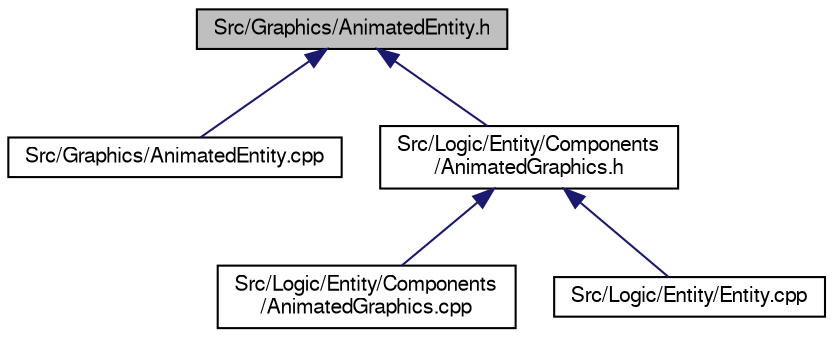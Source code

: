 digraph "Src/Graphics/AnimatedEntity.h"
{
  edge [fontname="FreeSans",fontsize="10",labelfontname="FreeSans",labelfontsize="10"];
  node [fontname="FreeSans",fontsize="10",shape=record];
  Node1 [label="Src/Graphics/AnimatedEntity.h",height=0.2,width=0.4,color="black", fillcolor="grey75", style="filled", fontcolor="black"];
  Node1 -> Node2 [dir="back",color="midnightblue",fontsize="10",style="solid",fontname="FreeSans"];
  Node2 [label="Src/Graphics/AnimatedEntity.cpp",height=0.2,width=0.4,color="black", fillcolor="white", style="filled",URL="$_animated_entity_8cpp.html",tooltip="Contiene la implementación de la clase que representa una entidad gráfica con animaciones. "];
  Node1 -> Node3 [dir="back",color="midnightblue",fontsize="10",style="solid",fontname="FreeSans"];
  Node3 [label="Src/Logic/Entity/Components\l/AnimatedGraphics.h",height=0.2,width=0.4,color="black", fillcolor="white", style="filled",URL="$_animated_graphics_8h.html",tooltip="Contiene la declaraciï¿œn del componente que controla la representaciï¿œn grï¿œfica de una entidad es..."];
  Node3 -> Node4 [dir="back",color="midnightblue",fontsize="10",style="solid",fontname="FreeSans"];
  Node4 [label="Src/Logic/Entity/Components\l/AnimatedGraphics.cpp",height=0.2,width=0.4,color="black", fillcolor="white", style="filled",URL="$_animated_graphics_8cpp.html",tooltip="Contiene la implementaciï¿œn del componente que controla la representaciï¿œn grï¿œfica de una entidad..."];
  Node3 -> Node5 [dir="back",color="midnightblue",fontsize="10",style="solid",fontname="FreeSans"];
  Node5 [label="Src/Logic/Entity/Entity.cpp",height=0.2,width=0.4,color="black", fillcolor="white", style="filled",URL="$_logic_2_entity_2_entity_8cpp_source.html"];
}
